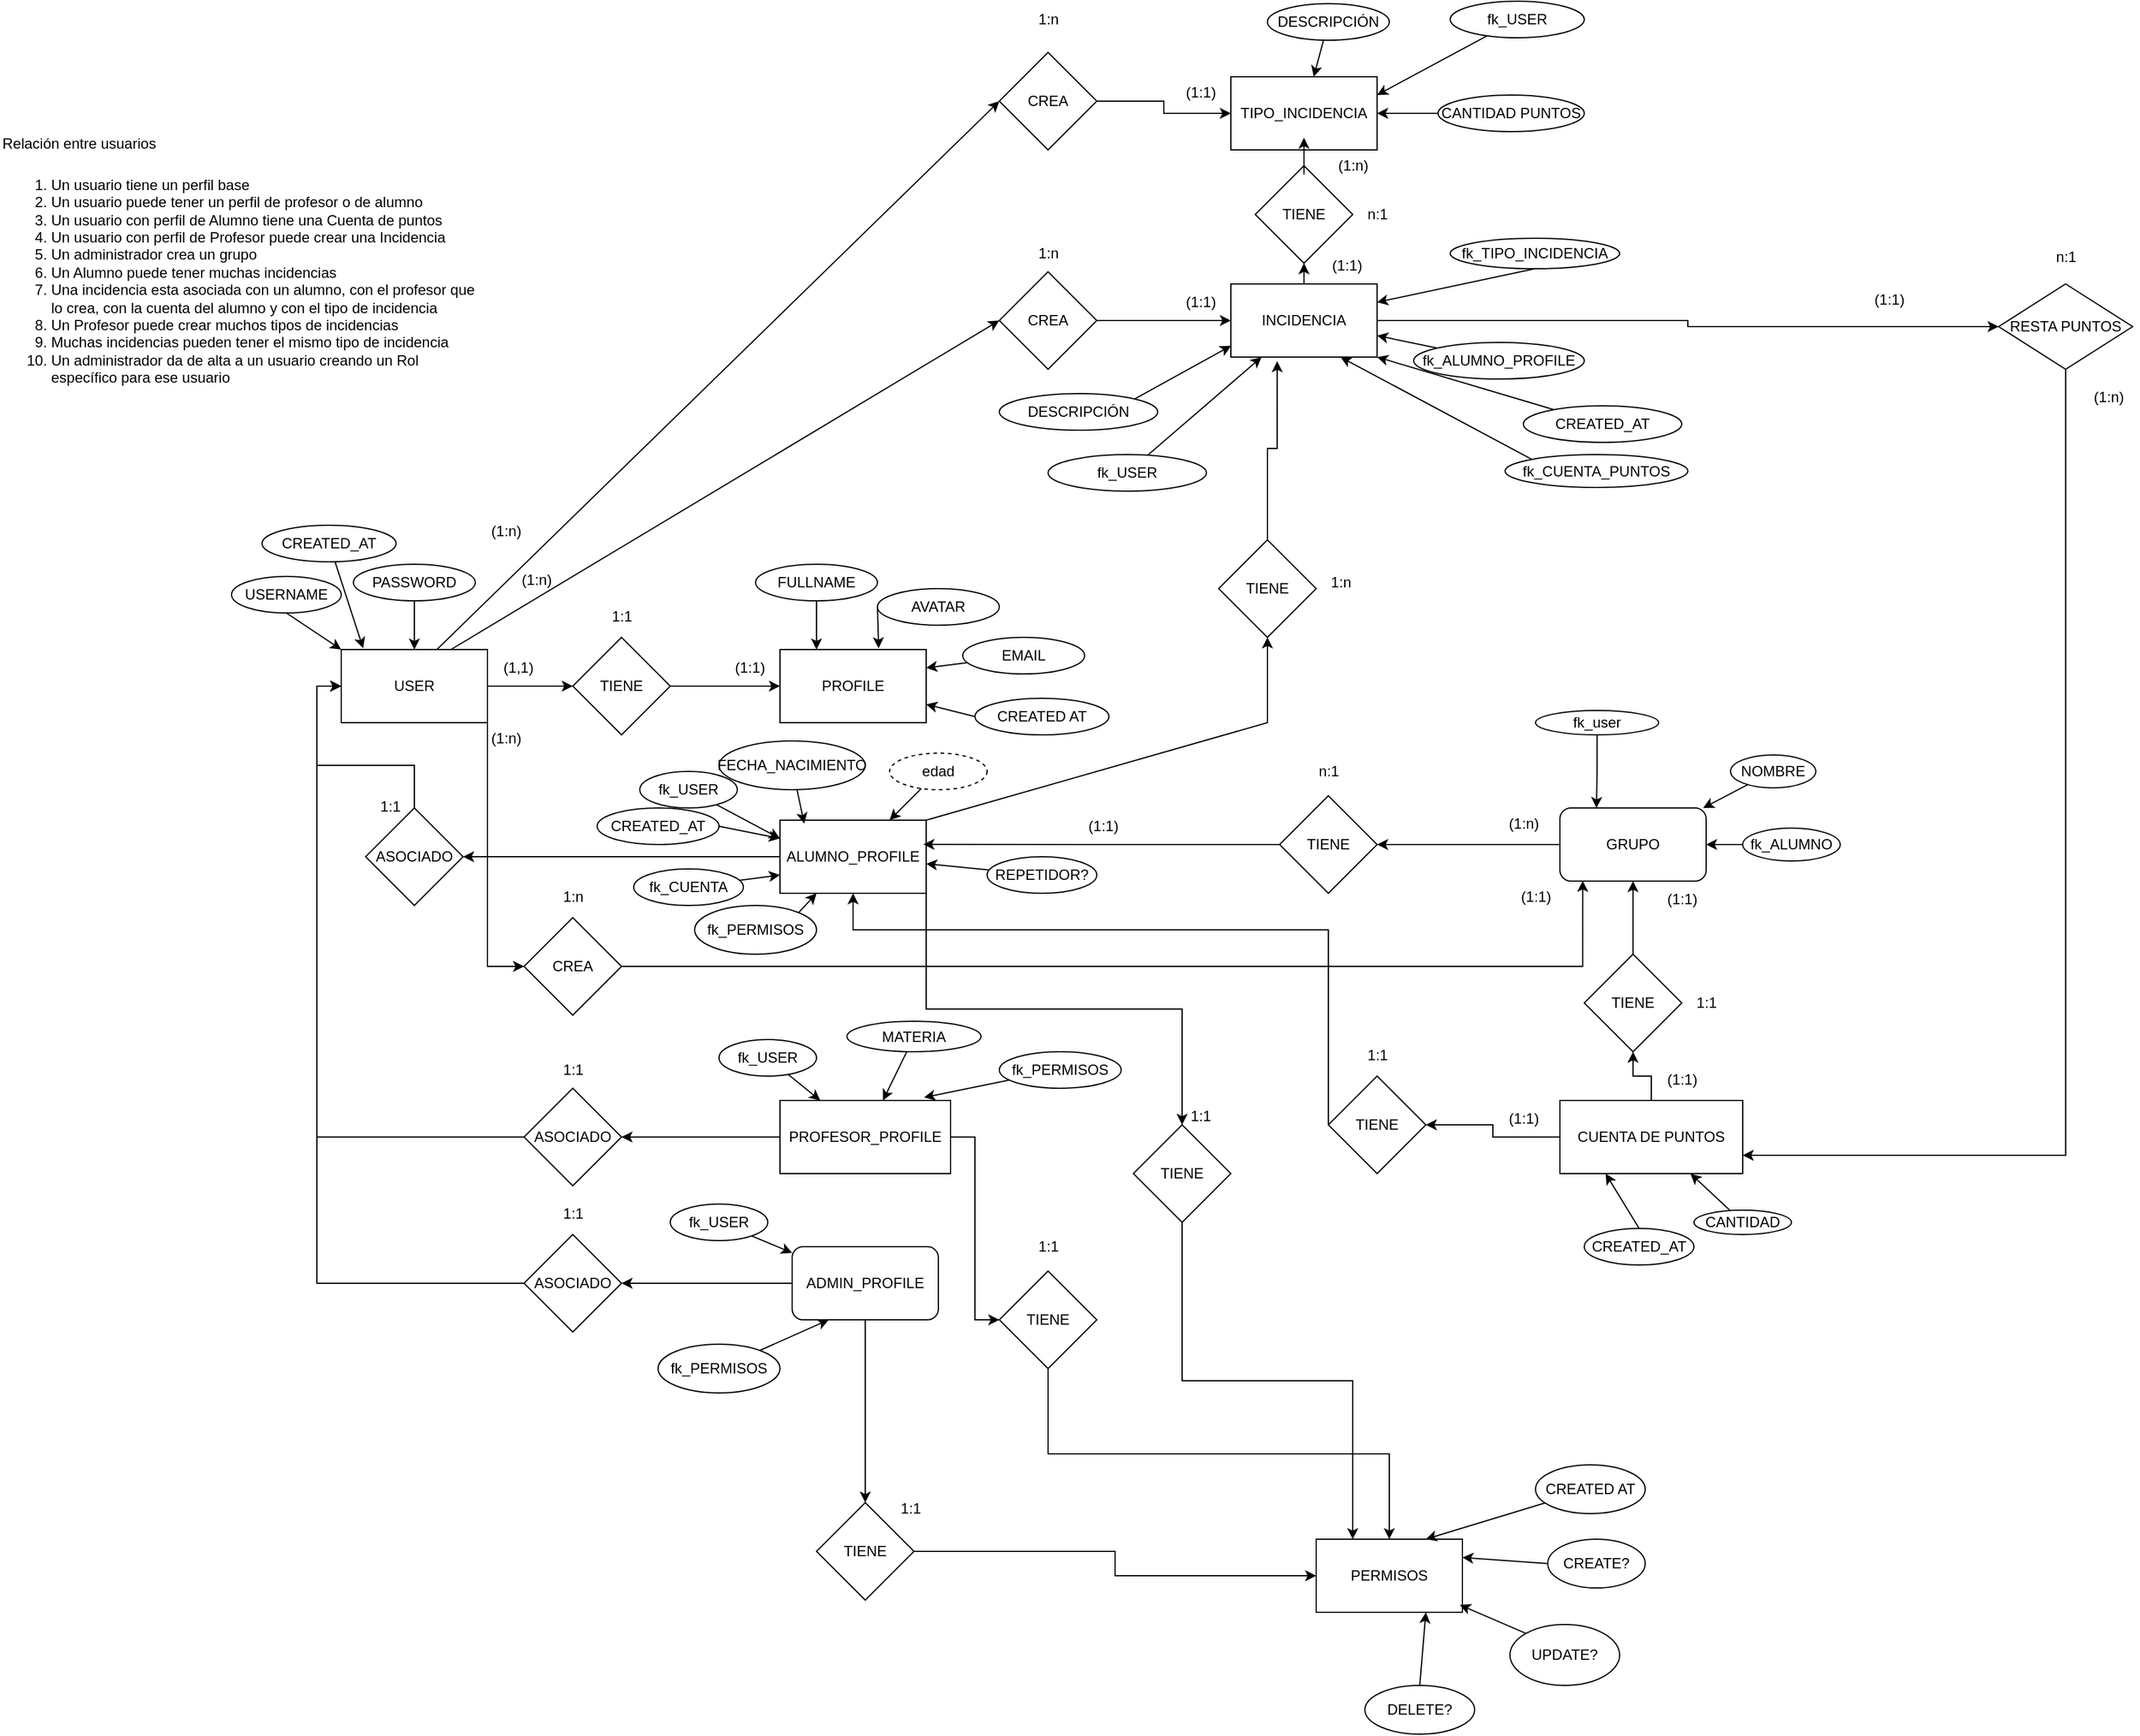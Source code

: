 <mxfile version="24.8.4">
  <diagram name="Página-1" id="fHq5Il7rkgxkkeVJPvbZ">
    <mxGraphModel dx="1594" dy="1951" grid="1" gridSize="10" guides="1" tooltips="1" connect="1" arrows="1" fold="1" page="1" pageScale="1" pageWidth="827" pageHeight="1169" math="0" shadow="0">
      <root>
        <mxCell id="0" />
        <mxCell id="1" parent="0" />
        <mxCell id="5nmSyV8fs2mh4pmYHU-O-1" value="&lt;h1 style=&quot;margin-top: 0px;&quot;&gt;&lt;span style=&quot;font-size: 12px; font-weight: 400;&quot;&gt;Relación entre usuarios&lt;/span&gt;&lt;/h1&gt;&lt;div&gt;&lt;ol&gt;&lt;li&gt;&lt;span style=&quot;font-size: 12px; font-weight: 400;&quot;&gt;Un usuario tiene un perfil base&lt;/span&gt;&lt;/li&gt;&lt;li&gt;Un usuario puede tener un perfil de profesor o de alumno&lt;/li&gt;&lt;li&gt;Un usuario con perfil de Alumno tiene una Cuenta de puntos&lt;/li&gt;&lt;li&gt;Un usuario con perfil de Profesor puede crear una Incidencia&lt;/li&gt;&lt;li&gt;Un administrador crea un grupo&lt;/li&gt;&lt;li&gt;Un Alumno puede tener muchas incidencias&lt;/li&gt;&lt;li&gt;Una incidencia esta asociada con un alumno, con el profesor que lo crea, con la cuenta del alumno y con el tipo de incidencia&lt;/li&gt;&lt;li&gt;Un Profesor puede crear muchos tipos de incidencias&lt;/li&gt;&lt;li&gt;Muchas incidencias pueden tener el mismo tipo de incidencia&lt;/li&gt;&lt;li&gt;Un administrador da de alta a un usuario creando un Rol específico para ese usuario&lt;/li&gt;&lt;/ol&gt;&lt;/div&gt;" style="text;html=1;whiteSpace=wrap;overflow=hidden;rounded=0;" parent="1" vertex="1">
          <mxGeometry x="60" y="60" width="390" height="250" as="geometry" />
        </mxCell>
        <mxCell id="5nmSyV8fs2mh4pmYHU-O-5" style="edgeStyle=orthogonalEdgeStyle;rounded=0;orthogonalLoop=1;jettySize=auto;html=1;exitX=1;exitY=0.5;exitDx=0;exitDy=0;entryX=0;entryY=0.5;entryDx=0;entryDy=0;" parent="1" source="5nmSyV8fs2mh4pmYHU-O-3" target="5nmSyV8fs2mh4pmYHU-O-6" edge="1">
          <mxGeometry relative="1" as="geometry">
            <mxPoint x="520" y="530" as="targetPoint" />
          </mxGeometry>
        </mxCell>
        <mxCell id="5nmSyV8fs2mh4pmYHU-O-261" style="edgeStyle=orthogonalEdgeStyle;rounded=0;orthogonalLoop=1;jettySize=auto;html=1;exitX=0.75;exitY=1;exitDx=0;exitDy=0;entryX=0;entryY=0.5;entryDx=0;entryDy=0;" parent="1" source="5nmSyV8fs2mh4pmYHU-O-3" target="5nmSyV8fs2mh4pmYHU-O-260" edge="1">
          <mxGeometry relative="1" as="geometry">
            <Array as="points">
              <mxPoint x="460" y="560" />
              <mxPoint x="460" y="760" />
            </Array>
          </mxGeometry>
        </mxCell>
        <mxCell id="5nmSyV8fs2mh4pmYHU-O-3" value="USER" style="whiteSpace=wrap;html=1;" parent="1" vertex="1">
          <mxGeometry x="340" y="500" width="120" height="60" as="geometry" />
        </mxCell>
        <mxCell id="5nmSyV8fs2mh4pmYHU-O-8" style="edgeStyle=orthogonalEdgeStyle;rounded=0;orthogonalLoop=1;jettySize=auto;html=1;entryX=0;entryY=0.5;entryDx=0;entryDy=0;" parent="1" source="5nmSyV8fs2mh4pmYHU-O-6" target="5nmSyV8fs2mh4pmYHU-O-7" edge="1">
          <mxGeometry relative="1" as="geometry" />
        </mxCell>
        <mxCell id="5nmSyV8fs2mh4pmYHU-O-6" value="TIENE" style="rhombus;whiteSpace=wrap;html=1;" parent="1" vertex="1">
          <mxGeometry x="530" y="490" width="80" height="80" as="geometry" />
        </mxCell>
        <mxCell id="5nmSyV8fs2mh4pmYHU-O-7" value="PROFILE" style="whiteSpace=wrap;html=1;" parent="1" vertex="1">
          <mxGeometry x="700" y="500" width="120" height="60" as="geometry" />
        </mxCell>
        <mxCell id="5nmSyV8fs2mh4pmYHU-O-9" value="(1,1)" style="text;html=1;align=center;verticalAlign=middle;resizable=0;points=[];autosize=1;strokeColor=none;fillColor=none;" parent="1" vertex="1">
          <mxGeometry x="460" y="500" width="50" height="30" as="geometry" />
        </mxCell>
        <mxCell id="5nmSyV8fs2mh4pmYHU-O-10" value="(1:1)" style="text;html=1;align=center;verticalAlign=middle;resizable=0;points=[];autosize=1;strokeColor=none;fillColor=none;" parent="1" vertex="1">
          <mxGeometry x="650" y="500" width="50" height="30" as="geometry" />
        </mxCell>
        <mxCell id="5nmSyV8fs2mh4pmYHU-O-20" style="rounded=0;orthogonalLoop=1;jettySize=auto;html=1;exitX=0.5;exitY=1;exitDx=0;exitDy=0;entryX=0;entryY=0;entryDx=0;entryDy=0;" parent="1" source="5nmSyV8fs2mh4pmYHU-O-12" target="5nmSyV8fs2mh4pmYHU-O-3" edge="1">
          <mxGeometry relative="1" as="geometry" />
        </mxCell>
        <mxCell id="5nmSyV8fs2mh4pmYHU-O-12" value="USERNAME" style="ellipse;whiteSpace=wrap;html=1;" parent="1" vertex="1">
          <mxGeometry x="250" y="440" width="90" height="30" as="geometry" />
        </mxCell>
        <mxCell id="5nmSyV8fs2mh4pmYHU-O-22" style="edgeStyle=orthogonalEdgeStyle;rounded=0;orthogonalLoop=1;jettySize=auto;html=1;entryX=0.5;entryY=0;entryDx=0;entryDy=0;" parent="1" source="5nmSyV8fs2mh4pmYHU-O-13" target="5nmSyV8fs2mh4pmYHU-O-3" edge="1">
          <mxGeometry relative="1" as="geometry" />
        </mxCell>
        <mxCell id="5nmSyV8fs2mh4pmYHU-O-13" value="PASSWORD" style="ellipse;whiteSpace=wrap;html=1;" parent="1" vertex="1">
          <mxGeometry x="350" y="430" width="100" height="30" as="geometry" />
        </mxCell>
        <mxCell id="5nmSyV8fs2mh4pmYHU-O-32" style="edgeStyle=orthogonalEdgeStyle;rounded=0;orthogonalLoop=1;jettySize=auto;html=1;exitX=0.5;exitY=1;exitDx=0;exitDy=0;entryX=0.25;entryY=0;entryDx=0;entryDy=0;" parent="1" source="5nmSyV8fs2mh4pmYHU-O-23" target="5nmSyV8fs2mh4pmYHU-O-7" edge="1">
          <mxGeometry relative="1" as="geometry" />
        </mxCell>
        <mxCell id="5nmSyV8fs2mh4pmYHU-O-23" value="FULLNAME" style="ellipse;whiteSpace=wrap;html=1;" parent="1" vertex="1">
          <mxGeometry x="680" y="430" width="100" height="30" as="geometry" />
        </mxCell>
        <mxCell id="5nmSyV8fs2mh4pmYHU-O-25" value="AVATAR&lt;span style=&quot;color: rgba(0, 0, 0, 0); font-family: monospace; font-size: 0px; text-align: start; text-wrap-mode: nowrap;&quot;&gt;%3CmxGraphModel%3E%3Croot%3E%3CmxCell%20id%3D%220%22%2F%3E%3CmxCell%20id%3D%221%22%20parent%3D%220%22%2F%3E%3CmxCell%20id%3D%222%22%20value%3D%22FULLNAME%22%20style%3D%22ellipse%3BwhiteSpace%3Dwrap%3Bhtml%3D1%3B%22%20vertex%3D%221%22%20parent%3D%221%22%3E%3CmxGeometry%20x%3D%221320%22%20y%3D%22110%22%20width%3D%22100%22%20height%3D%2230%22%20as%3D%22geometry%22%2F%3E%3C%2FmxCell%3E%3C%2Froot%3E%3C%2FmxGraphModel%3E&lt;/span&gt;" style="ellipse;whiteSpace=wrap;html=1;" parent="1" vertex="1">
          <mxGeometry x="780" y="450" width="100" height="30" as="geometry" />
        </mxCell>
        <mxCell id="5nmSyV8fs2mh4pmYHU-O-33" style="rounded=0;orthogonalLoop=1;jettySize=auto;html=1;entryX=1;entryY=0.25;entryDx=0;entryDy=0;" parent="1" source="5nmSyV8fs2mh4pmYHU-O-30" target="5nmSyV8fs2mh4pmYHU-O-7" edge="1">
          <mxGeometry relative="1" as="geometry">
            <mxPoint x="830" y="520" as="targetPoint" />
          </mxGeometry>
        </mxCell>
        <mxCell id="5nmSyV8fs2mh4pmYHU-O-30" value="EMAIL" style="ellipse;whiteSpace=wrap;html=1;" parent="1" vertex="1">
          <mxGeometry x="850" y="490" width="100" height="30" as="geometry" />
        </mxCell>
        <mxCell id="5nmSyV8fs2mh4pmYHU-O-31" style="rounded=0;orthogonalLoop=1;jettySize=auto;html=1;exitX=0;exitY=0.5;exitDx=0;exitDy=0;entryX=0.675;entryY=-0.017;entryDx=0;entryDy=0;entryPerimeter=0;" parent="1" source="5nmSyV8fs2mh4pmYHU-O-25" target="5nmSyV8fs2mh4pmYHU-O-7" edge="1">
          <mxGeometry relative="1" as="geometry" />
        </mxCell>
        <mxCell id="5nmSyV8fs2mh4pmYHU-O-34" value="1:1" style="text;html=1;align=center;verticalAlign=middle;resizable=0;points=[];autosize=1;strokeColor=none;fillColor=none;" parent="1" vertex="1">
          <mxGeometry x="550" y="458" width="40" height="30" as="geometry" />
        </mxCell>
        <mxCell id="5nmSyV8fs2mh4pmYHU-O-227" style="rounded=0;orthogonalLoop=1;jettySize=auto;html=1;exitX=1;exitY=0;exitDx=0;exitDy=0;" parent="1" source="5nmSyV8fs2mh4pmYHU-O-46" target="5nmSyV8fs2mh4pmYHU-O-225" edge="1">
          <mxGeometry relative="1" as="geometry">
            <Array as="points">
              <mxPoint x="1100" y="560" />
            </Array>
          </mxGeometry>
        </mxCell>
        <mxCell id="h6sf5w2JTI2KtMpbFyoY-28" style="edgeStyle=orthogonalEdgeStyle;rounded=0;orthogonalLoop=1;jettySize=auto;html=1;exitX=1;exitY=1;exitDx=0;exitDy=0;entryX=0.5;entryY=0;entryDx=0;entryDy=0;" edge="1" parent="1" source="5nmSyV8fs2mh4pmYHU-O-46" target="h6sf5w2JTI2KtMpbFyoY-27">
          <mxGeometry relative="1" as="geometry" />
        </mxCell>
        <mxCell id="h6sf5w2JTI2KtMpbFyoY-43" style="edgeStyle=orthogonalEdgeStyle;rounded=0;orthogonalLoop=1;jettySize=auto;html=1;entryX=1;entryY=0.5;entryDx=0;entryDy=0;" edge="1" parent="1" source="5nmSyV8fs2mh4pmYHU-O-46" target="h6sf5w2JTI2KtMpbFyoY-40">
          <mxGeometry relative="1" as="geometry" />
        </mxCell>
        <mxCell id="5nmSyV8fs2mh4pmYHU-O-46" value="ALUMNO_PROFILE" style="whiteSpace=wrap;html=1;" parent="1" vertex="1">
          <mxGeometry x="700" y="640" width="120" height="60" as="geometry" />
        </mxCell>
        <mxCell id="h6sf5w2JTI2KtMpbFyoY-24" style="edgeStyle=orthogonalEdgeStyle;rounded=0;orthogonalLoop=1;jettySize=auto;html=1;exitX=1;exitY=0.5;exitDx=0;exitDy=0;entryX=0;entryY=0.5;entryDx=0;entryDy=0;" edge="1" parent="1" source="5nmSyV8fs2mh4pmYHU-O-47" target="h6sf5w2JTI2KtMpbFyoY-23">
          <mxGeometry relative="1" as="geometry" />
        </mxCell>
        <mxCell id="h6sf5w2JTI2KtMpbFyoY-52" style="edgeStyle=orthogonalEdgeStyle;rounded=0;orthogonalLoop=1;jettySize=auto;html=1;entryX=1;entryY=0.5;entryDx=0;entryDy=0;" edge="1" parent="1" source="5nmSyV8fs2mh4pmYHU-O-47" target="h6sf5w2JTI2KtMpbFyoY-47">
          <mxGeometry relative="1" as="geometry" />
        </mxCell>
        <mxCell id="5nmSyV8fs2mh4pmYHU-O-47" value="PROFESOR_PROFILE" style="whiteSpace=wrap;html=1;" parent="1" vertex="1">
          <mxGeometry x="700" y="870" width="140" height="60" as="geometry" />
        </mxCell>
        <mxCell id="5nmSyV8fs2mh4pmYHU-O-224" style="rounded=0;orthogonalLoop=1;jettySize=auto;html=1;entryX=0;entryY=0.25;entryDx=0;entryDy=0;" parent="1" source="5nmSyV8fs2mh4pmYHU-O-60" target="5nmSyV8fs2mh4pmYHU-O-46" edge="1">
          <mxGeometry relative="1" as="geometry" />
        </mxCell>
        <mxCell id="5nmSyV8fs2mh4pmYHU-O-60" value="fk_USER&lt;span style=&quot;color: rgba(0, 0, 0, 0); font-family: monospace; font-size: 0px; text-align: start; text-wrap-mode: nowrap;&quot;&gt;%3CmxGraphModel%3E%3Croot%3E%3CmxCell%20id%3D%220%22%2F%3E%3CmxCell%20id%3D%221%22%20parent%3D%220%22%2F%3E%3CmxCell%20id%3D%222%22%20value%3D%22CREATED%20AT%22%20style%3D%22ellipse%3BwhiteSpace%3Dwrap%3Bhtml%3D1%3B%22%20vertex%3D%221%22%20parent%3D%221%22%3E%3CmxGeometry%20x%3D%22-220%22%20y%3D%22440%22%20width%3D%22100%22%20height%3D%2230%22%20as%3D%22geometry%22%2F%3E%3C%2FmxCell%3E%3C%2Froot%3E%3C%2FmxGraphModel%3E&lt;/span&gt;" style="ellipse;whiteSpace=wrap;html=1;" parent="1" vertex="1">
          <mxGeometry x="585" y="600" width="80" height="30" as="geometry" />
        </mxCell>
        <mxCell id="5nmSyV8fs2mh4pmYHU-O-63" style="rounded=0;orthogonalLoop=1;jettySize=auto;html=1;" parent="1" source="5nmSyV8fs2mh4pmYHU-O-61" target="5nmSyV8fs2mh4pmYHU-O-47" edge="1">
          <mxGeometry relative="1" as="geometry" />
        </mxCell>
        <mxCell id="5nmSyV8fs2mh4pmYHU-O-61" value="fk_USER&lt;span style=&quot;color: rgba(0, 0, 0, 0); font-family: monospace; font-size: 0px; text-align: start; text-wrap-mode: nowrap;&quot;&gt;%3CmxGraphModel%3E%3Croot%3E%3CmxCell%20id%3D%220%22%2F%3E%3CmxCell%20id%3D%221%22%20parent%3D%220%22%2F%3E%3CmxCell%20id%3D%222%22%20value%3D%22CREATED%20AT%22%20style%3D%22ellipse%3BwhiteSpace%3Dwrap%3Bhtml%3D1%3B%22%20vertex%3D%221%22%20parent%3D%221%22%3E%3CmxGeometry%20x%3D%22-220%22%20y%3D%22440%22%20width%3D%22100%22%20height%3D%2230%22%20as%3D%22geometry%22%2F%3E%3C%2FmxCell%3E%3C%2Froot%3E%3C%2FmxGraphModel%3E&lt;/span&gt;" style="ellipse;whiteSpace=wrap;html=1;" parent="1" vertex="1">
          <mxGeometry x="650" y="820" width="80" height="30" as="geometry" />
        </mxCell>
        <mxCell id="5nmSyV8fs2mh4pmYHU-O-66" value="" style="rounded=0;orthogonalLoop=1;jettySize=auto;html=1;" parent="1" source="5nmSyV8fs2mh4pmYHU-O-64" target="5nmSyV8fs2mh4pmYHU-O-46" edge="1">
          <mxGeometry relative="1" as="geometry" />
        </mxCell>
        <mxCell id="5nmSyV8fs2mh4pmYHU-O-64" value="REPETIDOR?" style="ellipse;whiteSpace=wrap;html=1;" parent="1" vertex="1">
          <mxGeometry x="870" y="670" width="90" height="30" as="geometry" />
        </mxCell>
        <mxCell id="5nmSyV8fs2mh4pmYHU-O-68" value="" style="rounded=0;orthogonalLoop=1;jettySize=auto;html=1;" parent="1" source="5nmSyV8fs2mh4pmYHU-O-67" target="5nmSyV8fs2mh4pmYHU-O-46" edge="1">
          <mxGeometry relative="1" as="geometry" />
        </mxCell>
        <mxCell id="5nmSyV8fs2mh4pmYHU-O-67" value="edad" style="ellipse;whiteSpace=wrap;html=1;dashed=1;" parent="1" vertex="1">
          <mxGeometry x="790" y="585" width="80" height="30" as="geometry" />
        </mxCell>
        <mxCell id="5nmSyV8fs2mh4pmYHU-O-69" value="FECHA_NACIMIENTO" style="ellipse;whiteSpace=wrap;html=1;" parent="1" vertex="1">
          <mxGeometry x="650" y="575" width="120" height="40" as="geometry" />
        </mxCell>
        <mxCell id="5nmSyV8fs2mh4pmYHU-O-72" style="rounded=0;orthogonalLoop=1;jettySize=auto;html=1;entryX=0.166;entryY=0.047;entryDx=0;entryDy=0;entryPerimeter=0;" parent="1" source="5nmSyV8fs2mh4pmYHU-O-69" target="5nmSyV8fs2mh4pmYHU-O-46" edge="1">
          <mxGeometry relative="1" as="geometry" />
        </mxCell>
        <mxCell id="h6sf5w2JTI2KtMpbFyoY-20" style="edgeStyle=orthogonalEdgeStyle;rounded=0;orthogonalLoop=1;jettySize=auto;html=1;exitX=0.5;exitY=1;exitDx=0;exitDy=0;entryX=0.5;entryY=0;entryDx=0;entryDy=0;" edge="1" parent="1" source="5nmSyV8fs2mh4pmYHU-O-74" target="h6sf5w2JTI2KtMpbFyoY-19">
          <mxGeometry relative="1" as="geometry" />
        </mxCell>
        <mxCell id="h6sf5w2JTI2KtMpbFyoY-50" style="edgeStyle=orthogonalEdgeStyle;rounded=0;orthogonalLoop=1;jettySize=auto;html=1;entryX=1;entryY=0.5;entryDx=0;entryDy=0;" edge="1" parent="1" source="5nmSyV8fs2mh4pmYHU-O-74" target="h6sf5w2JTI2KtMpbFyoY-49">
          <mxGeometry relative="1" as="geometry" />
        </mxCell>
        <mxCell id="5nmSyV8fs2mh4pmYHU-O-74" value="ADMIN_PROFILE" style="rounded=1;whiteSpace=wrap;html=1;" parent="1" vertex="1">
          <mxGeometry x="710" y="990" width="120" height="60" as="geometry" />
        </mxCell>
        <mxCell id="5nmSyV8fs2mh4pmYHU-O-76" value="" style="rounded=0;orthogonalLoop=1;jettySize=auto;html=1;" parent="1" source="5nmSyV8fs2mh4pmYHU-O-75" target="5nmSyV8fs2mh4pmYHU-O-74" edge="1">
          <mxGeometry relative="1" as="geometry" />
        </mxCell>
        <mxCell id="5nmSyV8fs2mh4pmYHU-O-75" value="fk_USER" style="ellipse;whiteSpace=wrap;html=1;" parent="1" vertex="1">
          <mxGeometry x="610" y="955" width="80" height="30" as="geometry" />
        </mxCell>
        <mxCell id="5nmSyV8fs2mh4pmYHU-O-87" style="edgeStyle=orthogonalEdgeStyle;rounded=0;orthogonalLoop=1;jettySize=auto;html=1;" parent="1" source="5nmSyV8fs2mh4pmYHU-O-81" edge="1">
          <mxGeometry relative="1" as="geometry">
            <mxPoint x="1190" y="660" as="targetPoint" />
          </mxGeometry>
        </mxCell>
        <mxCell id="5nmSyV8fs2mh4pmYHU-O-81" value="GRUPO" style="rounded=1;whiteSpace=wrap;html=1;" parent="1" vertex="1">
          <mxGeometry x="1340" y="630" width="120" height="60" as="geometry" />
        </mxCell>
        <mxCell id="5nmSyV8fs2mh4pmYHU-O-83" value="" style="rounded=0;orthogonalLoop=1;jettySize=auto;html=1;" parent="1" source="5nmSyV8fs2mh4pmYHU-O-82" target="5nmSyV8fs2mh4pmYHU-O-81" edge="1">
          <mxGeometry relative="1" as="geometry" />
        </mxCell>
        <mxCell id="5nmSyV8fs2mh4pmYHU-O-82" value="NOMBRE" style="ellipse;whiteSpace=wrap;html=1;" parent="1" vertex="1">
          <mxGeometry x="1480" y="586.5" width="70" height="27" as="geometry" />
        </mxCell>
        <mxCell id="5nmSyV8fs2mh4pmYHU-O-84" value="TIENE" style="rhombus;whiteSpace=wrap;html=1;" parent="1" vertex="1">
          <mxGeometry x="1110" y="620" width="80" height="80" as="geometry" />
        </mxCell>
        <mxCell id="5nmSyV8fs2mh4pmYHU-O-89" style="edgeStyle=orthogonalEdgeStyle;rounded=0;orthogonalLoop=1;jettySize=auto;html=1;entryX=0.981;entryY=0.331;entryDx=0;entryDy=0;entryPerimeter=0;" parent="1" source="5nmSyV8fs2mh4pmYHU-O-84" target="5nmSyV8fs2mh4pmYHU-O-46" edge="1">
          <mxGeometry relative="1" as="geometry" />
        </mxCell>
        <mxCell id="5nmSyV8fs2mh4pmYHU-O-90" value="(1:1)" style="text;html=1;align=center;verticalAlign=middle;resizable=0;points=[];autosize=1;strokeColor=none;fillColor=none;" parent="1" vertex="1">
          <mxGeometry x="940" y="630" width="50" height="30" as="geometry" />
        </mxCell>
        <mxCell id="5nmSyV8fs2mh4pmYHU-O-91" value="(1:n)" style="text;html=1;align=center;verticalAlign=middle;resizable=0;points=[];autosize=1;strokeColor=none;fillColor=none;" parent="1" vertex="1">
          <mxGeometry x="1285" y="628" width="50" height="30" as="geometry" />
        </mxCell>
        <mxCell id="5nmSyV8fs2mh4pmYHU-O-92" value="n:1" style="text;html=1;align=center;verticalAlign=middle;resizable=0;points=[];autosize=1;strokeColor=none;fillColor=none;" parent="1" vertex="1">
          <mxGeometry x="1130" y="585" width="40" height="30" as="geometry" />
        </mxCell>
        <mxCell id="5nmSyV8fs2mh4pmYHU-O-94" value="" style="edgeStyle=orthogonalEdgeStyle;rounded=0;orthogonalLoop=1;jettySize=auto;html=1;" parent="1" source="5nmSyV8fs2mh4pmYHU-O-93" target="5nmSyV8fs2mh4pmYHU-O-81" edge="1">
          <mxGeometry relative="1" as="geometry" />
        </mxCell>
        <mxCell id="5nmSyV8fs2mh4pmYHU-O-93" value="fk_ALUMNO" style="ellipse;whiteSpace=wrap;html=1;" parent="1" vertex="1">
          <mxGeometry x="1490" y="646.5" width="80" height="27" as="geometry" />
        </mxCell>
        <mxCell id="5nmSyV8fs2mh4pmYHU-O-100" value="" style="edgeStyle=orthogonalEdgeStyle;rounded=0;orthogonalLoop=1;jettySize=auto;html=1;" parent="1" source="5nmSyV8fs2mh4pmYHU-O-95" target="5nmSyV8fs2mh4pmYHU-O-99" edge="1">
          <mxGeometry relative="1" as="geometry" />
        </mxCell>
        <mxCell id="5nmSyV8fs2mh4pmYHU-O-111" value="" style="edgeStyle=orthogonalEdgeStyle;rounded=0;orthogonalLoop=1;jettySize=auto;html=1;" parent="1" source="5nmSyV8fs2mh4pmYHU-O-95" target="5nmSyV8fs2mh4pmYHU-O-110" edge="1">
          <mxGeometry relative="1" as="geometry" />
        </mxCell>
        <mxCell id="5nmSyV8fs2mh4pmYHU-O-95" value="CUENTA DE PUNTOS" style="rounded=0;whiteSpace=wrap;html=1;" parent="1" vertex="1">
          <mxGeometry x="1340" y="870" width="150" height="60" as="geometry" />
        </mxCell>
        <mxCell id="5nmSyV8fs2mh4pmYHU-O-98" value="" style="rounded=0;orthogonalLoop=1;jettySize=auto;html=1;" parent="1" source="5nmSyV8fs2mh4pmYHU-O-97" target="5nmSyV8fs2mh4pmYHU-O-95" edge="1">
          <mxGeometry relative="1" as="geometry" />
        </mxCell>
        <mxCell id="5nmSyV8fs2mh4pmYHU-O-97" value="CANTIDAD" style="ellipse;whiteSpace=wrap;html=1;" parent="1" vertex="1">
          <mxGeometry x="1450" y="960" width="80" height="20" as="geometry" />
        </mxCell>
        <mxCell id="5nmSyV8fs2mh4pmYHU-O-102" style="edgeStyle=orthogonalEdgeStyle;rounded=0;orthogonalLoop=1;jettySize=auto;html=1;entryX=0.5;entryY=1;entryDx=0;entryDy=0;" parent="1" source="5nmSyV8fs2mh4pmYHU-O-99" target="5nmSyV8fs2mh4pmYHU-O-46" edge="1">
          <mxGeometry relative="1" as="geometry">
            <mxPoint x="760" y="730" as="targetPoint" />
            <Array as="points">
              <mxPoint x="1150" y="730" />
              <mxPoint x="760" y="730" />
            </Array>
          </mxGeometry>
        </mxCell>
        <mxCell id="5nmSyV8fs2mh4pmYHU-O-99" value="TIENE" style="rhombus;whiteSpace=wrap;html=1;" parent="1" vertex="1">
          <mxGeometry x="1150" y="850" width="80" height="80" as="geometry" />
        </mxCell>
        <mxCell id="5nmSyV8fs2mh4pmYHU-O-104" value="(1:1)" style="text;html=1;align=center;verticalAlign=middle;resizable=0;points=[];autosize=1;strokeColor=none;fillColor=none;" parent="1" vertex="1">
          <mxGeometry x="1285" y="870" width="50" height="30" as="geometry" />
        </mxCell>
        <mxCell id="5nmSyV8fs2mh4pmYHU-O-105" value="1:1" style="text;html=1;align=center;verticalAlign=middle;resizable=0;points=[];autosize=1;strokeColor=none;fillColor=none;" parent="1" vertex="1">
          <mxGeometry x="1170" y="818" width="40" height="30" as="geometry" />
        </mxCell>
        <mxCell id="5nmSyV8fs2mh4pmYHU-O-106" style="edgeStyle=orthogonalEdgeStyle;rounded=0;orthogonalLoop=1;jettySize=auto;html=1;exitX=0.5;exitY=1;exitDx=0;exitDy=0;" parent="1" source="5nmSyV8fs2mh4pmYHU-O-64" target="5nmSyV8fs2mh4pmYHU-O-64" edge="1">
          <mxGeometry relative="1" as="geometry" />
        </mxCell>
        <mxCell id="5nmSyV8fs2mh4pmYHU-O-108" value="" style="rounded=0;orthogonalLoop=1;jettySize=auto;html=1;entryX=0;entryY=0.75;entryDx=0;entryDy=0;" parent="1" source="5nmSyV8fs2mh4pmYHU-O-107" target="5nmSyV8fs2mh4pmYHU-O-46" edge="1">
          <mxGeometry relative="1" as="geometry" />
        </mxCell>
        <mxCell id="5nmSyV8fs2mh4pmYHU-O-107" value="fk_CUENTA" style="ellipse;whiteSpace=wrap;html=1;" parent="1" vertex="1">
          <mxGeometry x="580" y="680" width="90" height="30" as="geometry" />
        </mxCell>
        <mxCell id="5nmSyV8fs2mh4pmYHU-O-112" value="" style="edgeStyle=orthogonalEdgeStyle;rounded=0;orthogonalLoop=1;jettySize=auto;html=1;" parent="1" source="5nmSyV8fs2mh4pmYHU-O-110" target="5nmSyV8fs2mh4pmYHU-O-81" edge="1">
          <mxGeometry relative="1" as="geometry" />
        </mxCell>
        <mxCell id="5nmSyV8fs2mh4pmYHU-O-110" value="TIENE" style="rhombus;whiteSpace=wrap;html=1;" parent="1" vertex="1">
          <mxGeometry x="1360" y="750" width="80" height="80" as="geometry" />
        </mxCell>
        <mxCell id="5nmSyV8fs2mh4pmYHU-O-114" value="(1:1)" style="text;html=1;align=center;verticalAlign=middle;resizable=0;points=[];autosize=1;strokeColor=none;fillColor=none;" parent="1" vertex="1">
          <mxGeometry x="1415" y="838" width="50" height="30" as="geometry" />
        </mxCell>
        <mxCell id="5nmSyV8fs2mh4pmYHU-O-115" value="(1:1)" style="text;html=1;align=center;verticalAlign=middle;resizable=0;points=[];autosize=1;strokeColor=none;fillColor=none;" parent="1" vertex="1">
          <mxGeometry x="1415" y="690" width="50" height="30" as="geometry" />
        </mxCell>
        <mxCell id="5nmSyV8fs2mh4pmYHU-O-116" value="1:1" style="text;html=1;align=center;verticalAlign=middle;resizable=0;points=[];autosize=1;strokeColor=none;fillColor=none;" parent="1" vertex="1">
          <mxGeometry x="1440" y="775" width="40" height="30" as="geometry" />
        </mxCell>
        <mxCell id="5nmSyV8fs2mh4pmYHU-O-241" style="edgeStyle=orthogonalEdgeStyle;rounded=0;orthogonalLoop=1;jettySize=auto;html=1;" parent="1" source="5nmSyV8fs2mh4pmYHU-O-128" target="5nmSyV8fs2mh4pmYHU-O-232" edge="1">
          <mxGeometry relative="1" as="geometry" />
        </mxCell>
        <mxCell id="5nmSyV8fs2mh4pmYHU-O-248" style="edgeStyle=orthogonalEdgeStyle;rounded=0;orthogonalLoop=1;jettySize=auto;html=1;exitX=1;exitY=0.5;exitDx=0;exitDy=0;entryX=0;entryY=0.5;entryDx=0;entryDy=0;" parent="1" source="5nmSyV8fs2mh4pmYHU-O-128" target="5nmSyV8fs2mh4pmYHU-O-247" edge="1">
          <mxGeometry relative="1" as="geometry" />
        </mxCell>
        <mxCell id="5nmSyV8fs2mh4pmYHU-O-128" value="INCIDENCIA" style="whiteSpace=wrap;html=1;" parent="1" vertex="1">
          <mxGeometry x="1070" y="200" width="120" height="60" as="geometry" />
        </mxCell>
        <mxCell id="5nmSyV8fs2mh4pmYHU-O-129" value="TIPO_INCIDENCIA" style="whiteSpace=wrap;html=1;" parent="1" vertex="1">
          <mxGeometry x="1070" y="30" width="120" height="60" as="geometry" />
        </mxCell>
        <mxCell id="5nmSyV8fs2mh4pmYHU-O-130" value="" style="rounded=0;orthogonalLoop=1;jettySize=auto;html=1;" parent="1" source="5nmSyV8fs2mh4pmYHU-O-131" target="5nmSyV8fs2mh4pmYHU-O-129" edge="1">
          <mxGeometry relative="1" as="geometry" />
        </mxCell>
        <mxCell id="5nmSyV8fs2mh4pmYHU-O-131" value="DESCRIPCIÓN" style="ellipse;whiteSpace=wrap;html=1;" parent="1" vertex="1">
          <mxGeometry x="1100" y="-30" width="100" height="30" as="geometry" />
        </mxCell>
        <mxCell id="5nmSyV8fs2mh4pmYHU-O-132" value="" style="edgeStyle=orthogonalEdgeStyle;rounded=0;orthogonalLoop=1;jettySize=auto;html=1;" parent="1" source="5nmSyV8fs2mh4pmYHU-O-133" target="5nmSyV8fs2mh4pmYHU-O-129" edge="1">
          <mxGeometry relative="1" as="geometry" />
        </mxCell>
        <mxCell id="5nmSyV8fs2mh4pmYHU-O-133" value="CANTIDAD PUNTOS" style="ellipse;whiteSpace=wrap;html=1;" parent="1" vertex="1">
          <mxGeometry x="1240" y="45" width="120" height="30" as="geometry" />
        </mxCell>
        <mxCell id="5nmSyV8fs2mh4pmYHU-O-208" value="" style="edgeStyle=orthogonalEdgeStyle;rounded=0;orthogonalLoop=1;jettySize=auto;html=1;" parent="1" source="5nmSyV8fs2mh4pmYHU-O-200" target="5nmSyV8fs2mh4pmYHU-O-129" edge="1">
          <mxGeometry relative="1" as="geometry" />
        </mxCell>
        <mxCell id="5nmSyV8fs2mh4pmYHU-O-200" value="CREA" style="rhombus;whiteSpace=wrap;html=1;" parent="1" vertex="1">
          <mxGeometry x="880" y="10" width="80" height="80" as="geometry" />
        </mxCell>
        <mxCell id="5nmSyV8fs2mh4pmYHU-O-209" value="" style="edgeStyle=orthogonalEdgeStyle;rounded=0;orthogonalLoop=1;jettySize=auto;html=1;" parent="1" source="5nmSyV8fs2mh4pmYHU-O-201" target="5nmSyV8fs2mh4pmYHU-O-128" edge="1">
          <mxGeometry relative="1" as="geometry" />
        </mxCell>
        <mxCell id="5nmSyV8fs2mh4pmYHU-O-201" value="CREA" style="rhombus;whiteSpace=wrap;html=1;" parent="1" vertex="1">
          <mxGeometry x="880" y="190" width="80" height="80" as="geometry" />
        </mxCell>
        <mxCell id="5nmSyV8fs2mh4pmYHU-O-204" style="rounded=0;orthogonalLoop=1;jettySize=auto;html=1;entryX=0;entryY=0.5;entryDx=0;entryDy=0;exitX=0.656;exitY=-0.004;exitDx=0;exitDy=0;exitPerimeter=0;" parent="1" source="5nmSyV8fs2mh4pmYHU-O-3" target="5nmSyV8fs2mh4pmYHU-O-200" edge="1">
          <mxGeometry relative="1" as="geometry" />
        </mxCell>
        <mxCell id="5nmSyV8fs2mh4pmYHU-O-205" style="rounded=0;orthogonalLoop=1;jettySize=auto;html=1;entryX=0;entryY=0.5;entryDx=0;entryDy=0;exitX=0.75;exitY=0;exitDx=0;exitDy=0;" parent="1" source="5nmSyV8fs2mh4pmYHU-O-3" target="5nmSyV8fs2mh4pmYHU-O-201" edge="1">
          <mxGeometry relative="1" as="geometry" />
        </mxCell>
        <mxCell id="5nmSyV8fs2mh4pmYHU-O-206" value="(1:n)" style="text;html=1;align=center;verticalAlign=middle;resizable=0;points=[];autosize=1;strokeColor=none;fillColor=none;" parent="1" vertex="1">
          <mxGeometry x="450" y="388" width="50" height="30" as="geometry" />
        </mxCell>
        <mxCell id="5nmSyV8fs2mh4pmYHU-O-207" value="(1:n)" style="text;html=1;align=center;verticalAlign=middle;resizable=0;points=[];autosize=1;strokeColor=none;fillColor=none;" parent="1" vertex="1">
          <mxGeometry x="475" y="428" width="50" height="30" as="geometry" />
        </mxCell>
        <mxCell id="5nmSyV8fs2mh4pmYHU-O-210" value="1:n" style="text;html=1;align=center;verticalAlign=middle;resizable=0;points=[];autosize=1;strokeColor=none;fillColor=none;" parent="1" vertex="1">
          <mxGeometry x="900" y="-32" width="40" height="30" as="geometry" />
        </mxCell>
        <mxCell id="5nmSyV8fs2mh4pmYHU-O-211" value="(1:1)" style="text;html=1;align=center;verticalAlign=middle;resizable=0;points=[];autosize=1;strokeColor=none;fillColor=none;" parent="1" vertex="1">
          <mxGeometry x="1020" y="28" width="50" height="30" as="geometry" />
        </mxCell>
        <mxCell id="5nmSyV8fs2mh4pmYHU-O-212" value="(1:1)" style="text;html=1;align=center;verticalAlign=middle;resizable=0;points=[];autosize=1;strokeColor=none;fillColor=none;" parent="1" vertex="1">
          <mxGeometry x="1020" y="200" width="50" height="30" as="geometry" />
        </mxCell>
        <mxCell id="5nmSyV8fs2mh4pmYHU-O-213" value="1:n" style="text;html=1;align=center;verticalAlign=middle;resizable=0;points=[];autosize=1;strokeColor=none;fillColor=none;" parent="1" vertex="1">
          <mxGeometry x="900" y="160" width="40" height="30" as="geometry" />
        </mxCell>
        <mxCell id="5nmSyV8fs2mh4pmYHU-O-216" value="" style="rounded=0;orthogonalLoop=1;jettySize=auto;html=1;" parent="1" source="5nmSyV8fs2mh4pmYHU-O-214" target="5nmSyV8fs2mh4pmYHU-O-128" edge="1">
          <mxGeometry relative="1" as="geometry" />
        </mxCell>
        <mxCell id="5nmSyV8fs2mh4pmYHU-O-214" value="fk_USER" style="ellipse;whiteSpace=wrap;html=1;" parent="1" vertex="1">
          <mxGeometry x="920" y="340" width="130" height="30" as="geometry" />
        </mxCell>
        <mxCell id="5nmSyV8fs2mh4pmYHU-O-219" style="rounded=0;orthogonalLoop=1;jettySize=auto;html=1;entryX=1;entryY=0.25;entryDx=0;entryDy=0;" parent="1" source="5nmSyV8fs2mh4pmYHU-O-215" target="5nmSyV8fs2mh4pmYHU-O-129" edge="1">
          <mxGeometry relative="1" as="geometry" />
        </mxCell>
        <mxCell id="5nmSyV8fs2mh4pmYHU-O-215" value="fk_USER" style="ellipse;whiteSpace=wrap;html=1;" parent="1" vertex="1">
          <mxGeometry x="1250" y="-32" width="110" height="30" as="geometry" />
        </mxCell>
        <mxCell id="5nmSyV8fs2mh4pmYHU-O-221" value="" style="rounded=0;orthogonalLoop=1;jettySize=auto;html=1;entryX=1;entryY=1;entryDx=0;entryDy=0;" parent="1" source="5nmSyV8fs2mh4pmYHU-O-220" target="5nmSyV8fs2mh4pmYHU-O-128" edge="1">
          <mxGeometry relative="1" as="geometry" />
        </mxCell>
        <mxCell id="5nmSyV8fs2mh4pmYHU-O-220" value="CREATED_AT" style="ellipse;whiteSpace=wrap;html=1;" parent="1" vertex="1">
          <mxGeometry x="1310" y="300" width="130" height="30" as="geometry" />
        </mxCell>
        <mxCell id="5nmSyV8fs2mh4pmYHU-O-222" value="DESCRIPCIÓN" style="ellipse;whiteSpace=wrap;html=1;" parent="1" vertex="1">
          <mxGeometry x="880" y="290" width="130" height="30" as="geometry" />
        </mxCell>
        <mxCell id="5nmSyV8fs2mh4pmYHU-O-225" value="TIENE" style="rhombus;whiteSpace=wrap;html=1;" parent="1" vertex="1">
          <mxGeometry x="1060" y="410" width="80" height="80" as="geometry" />
        </mxCell>
        <mxCell id="5nmSyV8fs2mh4pmYHU-O-228" style="edgeStyle=orthogonalEdgeStyle;rounded=0;orthogonalLoop=1;jettySize=auto;html=1;entryX=0.317;entryY=1.057;entryDx=0;entryDy=0;entryPerimeter=0;" parent="1" source="5nmSyV8fs2mh4pmYHU-O-225" target="5nmSyV8fs2mh4pmYHU-O-128" edge="1">
          <mxGeometry relative="1" as="geometry" />
        </mxCell>
        <mxCell id="5nmSyV8fs2mh4pmYHU-O-229" value="1:n" style="text;html=1;align=center;verticalAlign=middle;resizable=0;points=[];autosize=1;strokeColor=none;fillColor=none;" parent="1" vertex="1">
          <mxGeometry x="1140" y="430" width="40" height="30" as="geometry" />
        </mxCell>
        <mxCell id="5nmSyV8fs2mh4pmYHU-O-231" value="" style="rounded=0;orthogonalLoop=1;jettySize=auto;html=1;" parent="1" source="5nmSyV8fs2mh4pmYHU-O-230" target="5nmSyV8fs2mh4pmYHU-O-128" edge="1">
          <mxGeometry relative="1" as="geometry" />
        </mxCell>
        <mxCell id="5nmSyV8fs2mh4pmYHU-O-230" value="fk_ALUMNO_PROFILE" style="ellipse;whiteSpace=wrap;html=1;" parent="1" vertex="1">
          <mxGeometry x="1220" y="248" width="140" height="30" as="geometry" />
        </mxCell>
        <mxCell id="5nmSyV8fs2mh4pmYHU-O-232" value="TIENE" style="rhombus;whiteSpace=wrap;html=1;" parent="1" vertex="1">
          <mxGeometry x="1090" y="103" width="80" height="80" as="geometry" />
        </mxCell>
        <mxCell id="5nmSyV8fs2mh4pmYHU-O-236" value="(1:1)" style="text;html=1;align=center;verticalAlign=middle;resizable=0;points=[];autosize=1;strokeColor=none;fillColor=none;" parent="1" vertex="1">
          <mxGeometry x="1140" y="170" width="50" height="30" as="geometry" />
        </mxCell>
        <mxCell id="5nmSyV8fs2mh4pmYHU-O-237" value="(1:n)" style="text;html=1;align=center;verticalAlign=middle;resizable=0;points=[];autosize=1;strokeColor=none;fillColor=none;" parent="1" vertex="1">
          <mxGeometry x="1145" y="88" width="50" height="30" as="geometry" />
        </mxCell>
        <mxCell id="5nmSyV8fs2mh4pmYHU-O-238" value="n:1" style="text;html=1;align=center;verticalAlign=middle;resizable=0;points=[];autosize=1;strokeColor=none;fillColor=none;" parent="1" vertex="1">
          <mxGeometry x="1170" y="128" width="40" height="30" as="geometry" />
        </mxCell>
        <mxCell id="5nmSyV8fs2mh4pmYHU-O-243" style="edgeStyle=orthogonalEdgeStyle;rounded=0;orthogonalLoop=1;jettySize=auto;html=1;entryX=0.5;entryY=0.833;entryDx=0;entryDy=0;entryPerimeter=0;" parent="1" source="5nmSyV8fs2mh4pmYHU-O-232" target="5nmSyV8fs2mh4pmYHU-O-129" edge="1">
          <mxGeometry relative="1" as="geometry" />
        </mxCell>
        <mxCell id="5nmSyV8fs2mh4pmYHU-O-244" value="fk_TIPO_INCIDENCIA" style="ellipse;whiteSpace=wrap;html=1;" parent="1" vertex="1">
          <mxGeometry x="1250" y="162.5" width="139" height="25" as="geometry" />
        </mxCell>
        <mxCell id="5nmSyV8fs2mh4pmYHU-O-246" style="rounded=0;orthogonalLoop=1;jettySize=auto;html=1;exitX=0.5;exitY=1;exitDx=0;exitDy=0;entryX=1;entryY=0.25;entryDx=0;entryDy=0;" parent="1" source="5nmSyV8fs2mh4pmYHU-O-244" target="5nmSyV8fs2mh4pmYHU-O-128" edge="1">
          <mxGeometry relative="1" as="geometry" />
        </mxCell>
        <mxCell id="5nmSyV8fs2mh4pmYHU-O-249" style="edgeStyle=orthogonalEdgeStyle;rounded=0;orthogonalLoop=1;jettySize=auto;html=1;exitX=0.5;exitY=1;exitDx=0;exitDy=0;entryX=1;entryY=0.75;entryDx=0;entryDy=0;" parent="1" source="5nmSyV8fs2mh4pmYHU-O-247" target="5nmSyV8fs2mh4pmYHU-O-95" edge="1">
          <mxGeometry relative="1" as="geometry" />
        </mxCell>
        <mxCell id="5nmSyV8fs2mh4pmYHU-O-247" value="RESTA PUNTOS" style="rhombus;whiteSpace=wrap;html=1;" parent="1" vertex="1">
          <mxGeometry x="1700" y="200" width="110" height="70" as="geometry" />
        </mxCell>
        <mxCell id="5nmSyV8fs2mh4pmYHU-O-250" value="CREATED_AT" style="ellipse;whiteSpace=wrap;html=1;" parent="1" vertex="1">
          <mxGeometry x="275" y="398" width="110" height="30" as="geometry" />
        </mxCell>
        <mxCell id="5nmSyV8fs2mh4pmYHU-O-251" style="rounded=0;orthogonalLoop=1;jettySize=auto;html=1;entryX=0.15;entryY=-0.017;entryDx=0;entryDy=0;entryPerimeter=0;" parent="1" source="5nmSyV8fs2mh4pmYHU-O-250" target="5nmSyV8fs2mh4pmYHU-O-3" edge="1">
          <mxGeometry relative="1" as="geometry" />
        </mxCell>
        <mxCell id="5nmSyV8fs2mh4pmYHU-O-253" value="" style="rounded=0;orthogonalLoop=1;jettySize=auto;html=1;" parent="1" source="5nmSyV8fs2mh4pmYHU-O-252" target="5nmSyV8fs2mh4pmYHU-O-47" edge="1">
          <mxGeometry relative="1" as="geometry" />
        </mxCell>
        <mxCell id="5nmSyV8fs2mh4pmYHU-O-252" value="MATERIA" style="ellipse;whiteSpace=wrap;html=1;" parent="1" vertex="1">
          <mxGeometry x="755" y="805" width="110" height="25" as="geometry" />
        </mxCell>
        <mxCell id="5nmSyV8fs2mh4pmYHU-O-254" value="(1:1)" style="text;html=1;align=center;verticalAlign=middle;resizable=0;points=[];autosize=1;strokeColor=none;fillColor=none;" parent="1" vertex="1">
          <mxGeometry x="1585" y="198" width="50" height="30" as="geometry" />
        </mxCell>
        <mxCell id="5nmSyV8fs2mh4pmYHU-O-255" value="(1:n)" style="text;html=1;align=center;verticalAlign=middle;resizable=0;points=[];autosize=1;strokeColor=none;fillColor=none;" parent="1" vertex="1">
          <mxGeometry x="1765" y="278" width="50" height="30" as="geometry" />
        </mxCell>
        <mxCell id="5nmSyV8fs2mh4pmYHU-O-256" value="n:1" style="text;html=1;align=center;verticalAlign=middle;resizable=0;points=[];autosize=1;strokeColor=none;fillColor=none;" parent="1" vertex="1">
          <mxGeometry x="1735" y="162.5" width="40" height="30" as="geometry" />
        </mxCell>
        <mxCell id="5nmSyV8fs2mh4pmYHU-O-257" value="fk_CUENTA_PUNTOS" style="ellipse;whiteSpace=wrap;html=1;" parent="1" vertex="1">
          <mxGeometry x="1295" y="340" width="150" height="27" as="geometry" />
        </mxCell>
        <mxCell id="5nmSyV8fs2mh4pmYHU-O-258" style="rounded=0;orthogonalLoop=1;jettySize=auto;html=1;exitX=0;exitY=0;exitDx=0;exitDy=0;entryX=0.75;entryY=1;entryDx=0;entryDy=0;" parent="1" source="5nmSyV8fs2mh4pmYHU-O-257" target="5nmSyV8fs2mh4pmYHU-O-128" edge="1">
          <mxGeometry relative="1" as="geometry" />
        </mxCell>
        <mxCell id="5nmSyV8fs2mh4pmYHU-O-260" value="CREA" style="rhombus;whiteSpace=wrap;html=1;" parent="1" vertex="1">
          <mxGeometry x="490" y="720" width="80" height="80" as="geometry" />
        </mxCell>
        <mxCell id="5nmSyV8fs2mh4pmYHU-O-262" style="edgeStyle=orthogonalEdgeStyle;rounded=0;orthogonalLoop=1;jettySize=auto;html=1;exitX=1;exitY=0.5;exitDx=0;exitDy=0;entryX=0.156;entryY=0.996;entryDx=0;entryDy=0;entryPerimeter=0;" parent="1" source="5nmSyV8fs2mh4pmYHU-O-260" target="5nmSyV8fs2mh4pmYHU-O-81" edge="1">
          <mxGeometry relative="1" as="geometry" />
        </mxCell>
        <mxCell id="5nmSyV8fs2mh4pmYHU-O-263" value="(1:n)" style="text;html=1;align=center;verticalAlign=middle;resizable=0;points=[];autosize=1;strokeColor=none;fillColor=none;" parent="1" vertex="1">
          <mxGeometry x="450" y="558" width="50" height="30" as="geometry" />
        </mxCell>
        <mxCell id="5nmSyV8fs2mh4pmYHU-O-264" value="(1:1)" style="text;html=1;align=center;verticalAlign=middle;resizable=0;points=[];autosize=1;strokeColor=none;fillColor=none;" parent="1" vertex="1">
          <mxGeometry x="1295" y="688" width="50" height="30" as="geometry" />
        </mxCell>
        <mxCell id="5nmSyV8fs2mh4pmYHU-O-265" value="1:n" style="text;html=1;align=center;verticalAlign=middle;resizable=0;points=[];autosize=1;strokeColor=none;fillColor=none;" parent="1" vertex="1">
          <mxGeometry x="510" y="688" width="40" height="30" as="geometry" />
        </mxCell>
        <mxCell id="5nmSyV8fs2mh4pmYHU-O-269" style="edgeStyle=orthogonalEdgeStyle;rounded=0;orthogonalLoop=1;jettySize=auto;html=1;exitX=0.5;exitY=1;exitDx=0;exitDy=0;entryX=0.25;entryY=0;entryDx=0;entryDy=0;" parent="1" source="5nmSyV8fs2mh4pmYHU-O-267" target="5nmSyV8fs2mh4pmYHU-O-81" edge="1">
          <mxGeometry relative="1" as="geometry" />
        </mxCell>
        <mxCell id="5nmSyV8fs2mh4pmYHU-O-267" value="fk_user" style="ellipse;whiteSpace=wrap;html=1;" parent="1" vertex="1">
          <mxGeometry x="1320" y="550" width="101" height="20" as="geometry" />
        </mxCell>
        <mxCell id="h6sf5w2JTI2KtMpbFyoY-2" style="rounded=0;orthogonalLoop=1;jettySize=auto;html=1;exitX=1;exitY=0;exitDx=0;exitDy=0;entryX=0.001;entryY=0.846;entryDx=0;entryDy=0;entryPerimeter=0;" edge="1" parent="1" source="5nmSyV8fs2mh4pmYHU-O-222" target="5nmSyV8fs2mh4pmYHU-O-128">
          <mxGeometry relative="1" as="geometry" />
        </mxCell>
        <mxCell id="h6sf5w2JTI2KtMpbFyoY-5" style="rounded=0;orthogonalLoop=1;jettySize=auto;html=1;exitX=1;exitY=0.5;exitDx=0;exitDy=0;entryX=0;entryY=0.25;entryDx=0;entryDy=0;" edge="1" parent="1" source="h6sf5w2JTI2KtMpbFyoY-4" target="5nmSyV8fs2mh4pmYHU-O-46">
          <mxGeometry relative="1" as="geometry" />
        </mxCell>
        <mxCell id="h6sf5w2JTI2KtMpbFyoY-4" value="CREATED_AT" style="ellipse;whiteSpace=wrap;html=1;" vertex="1" parent="1">
          <mxGeometry x="550" y="630" width="100" height="30" as="geometry" />
        </mxCell>
        <mxCell id="h6sf5w2JTI2KtMpbFyoY-8" style="rounded=0;orthogonalLoop=1;jettySize=auto;html=1;exitX=0;exitY=0.5;exitDx=0;exitDy=0;entryX=1;entryY=0.75;entryDx=0;entryDy=0;" edge="1" parent="1" source="h6sf5w2JTI2KtMpbFyoY-7" target="5nmSyV8fs2mh4pmYHU-O-7">
          <mxGeometry relative="1" as="geometry" />
        </mxCell>
        <mxCell id="h6sf5w2JTI2KtMpbFyoY-7" value="CREATED AT" style="ellipse;whiteSpace=wrap;html=1;" vertex="1" parent="1">
          <mxGeometry x="860" y="540" width="110" height="30" as="geometry" />
        </mxCell>
        <mxCell id="h6sf5w2JTI2KtMpbFyoY-13" style="rounded=0;orthogonalLoop=1;jettySize=auto;html=1;exitX=0.5;exitY=0;exitDx=0;exitDy=0;entryX=0.25;entryY=1;entryDx=0;entryDy=0;" edge="1" parent="1" source="h6sf5w2JTI2KtMpbFyoY-11" target="5nmSyV8fs2mh4pmYHU-O-95">
          <mxGeometry relative="1" as="geometry" />
        </mxCell>
        <mxCell id="h6sf5w2JTI2KtMpbFyoY-11" value="CREATED_AT" style="ellipse;whiteSpace=wrap;html=1;" vertex="1" parent="1">
          <mxGeometry x="1360" y="975" width="90" height="30" as="geometry" />
        </mxCell>
        <mxCell id="h6sf5w2JTI2KtMpbFyoY-15" value="PERMISOS" style="whiteSpace=wrap;html=1;" vertex="1" parent="1">
          <mxGeometry x="1140" y="1230" width="120" height="60" as="geometry" />
        </mxCell>
        <mxCell id="h6sf5w2JTI2KtMpbFyoY-33" style="rounded=0;orthogonalLoop=1;jettySize=auto;html=1;exitX=0;exitY=0.5;exitDx=0;exitDy=0;entryX=1;entryY=0.25;entryDx=0;entryDy=0;" edge="1" parent="1" source="h6sf5w2JTI2KtMpbFyoY-16" target="h6sf5w2JTI2KtMpbFyoY-15">
          <mxGeometry relative="1" as="geometry" />
        </mxCell>
        <mxCell id="h6sf5w2JTI2KtMpbFyoY-16" value="CREATE?" style="ellipse;whiteSpace=wrap;html=1;" vertex="1" parent="1">
          <mxGeometry x="1330" y="1230" width="80" height="40" as="geometry" />
        </mxCell>
        <mxCell id="h6sf5w2JTI2KtMpbFyoY-32" style="rounded=0;orthogonalLoop=1;jettySize=auto;html=1;exitX=0;exitY=0;exitDx=0;exitDy=0;entryX=0.982;entryY=0.898;entryDx=0;entryDy=0;entryPerimeter=0;" edge="1" parent="1" source="h6sf5w2JTI2KtMpbFyoY-17" target="h6sf5w2JTI2KtMpbFyoY-15">
          <mxGeometry relative="1" as="geometry" />
        </mxCell>
        <mxCell id="h6sf5w2JTI2KtMpbFyoY-17" value="UPDATE?" style="ellipse;whiteSpace=wrap;html=1;" vertex="1" parent="1">
          <mxGeometry x="1299" y="1300" width="90" height="50" as="geometry" />
        </mxCell>
        <mxCell id="h6sf5w2JTI2KtMpbFyoY-31" style="rounded=0;orthogonalLoop=1;jettySize=auto;html=1;exitX=0.5;exitY=0;exitDx=0;exitDy=0;entryX=0.75;entryY=1;entryDx=0;entryDy=0;" edge="1" parent="1" source="h6sf5w2JTI2KtMpbFyoY-18" target="h6sf5w2JTI2KtMpbFyoY-15">
          <mxGeometry relative="1" as="geometry" />
        </mxCell>
        <mxCell id="h6sf5w2JTI2KtMpbFyoY-18" value="DELETE?" style="ellipse;whiteSpace=wrap;html=1;" vertex="1" parent="1">
          <mxGeometry x="1180" y="1350" width="90" height="40" as="geometry" />
        </mxCell>
        <mxCell id="h6sf5w2JTI2KtMpbFyoY-21" style="edgeStyle=orthogonalEdgeStyle;rounded=0;orthogonalLoop=1;jettySize=auto;html=1;exitX=1;exitY=0.5;exitDx=0;exitDy=0;entryX=0;entryY=0.5;entryDx=0;entryDy=0;" edge="1" parent="1" source="h6sf5w2JTI2KtMpbFyoY-19" target="h6sf5w2JTI2KtMpbFyoY-15">
          <mxGeometry relative="1" as="geometry" />
        </mxCell>
        <mxCell id="h6sf5w2JTI2KtMpbFyoY-19" value="TIENE" style="rhombus;whiteSpace=wrap;html=1;" vertex="1" parent="1">
          <mxGeometry x="730" y="1200" width="80" height="80" as="geometry" />
        </mxCell>
        <mxCell id="h6sf5w2JTI2KtMpbFyoY-22" value="1:1" style="text;html=1;align=center;verticalAlign=middle;resizable=0;points=[];autosize=1;strokeColor=none;fillColor=none;" vertex="1" parent="1">
          <mxGeometry x="787" y="1190" width="40" height="30" as="geometry" />
        </mxCell>
        <mxCell id="h6sf5w2JTI2KtMpbFyoY-25" style="edgeStyle=orthogonalEdgeStyle;rounded=0;orthogonalLoop=1;jettySize=auto;html=1;exitX=0.5;exitY=1;exitDx=0;exitDy=0;entryX=0.5;entryY=0;entryDx=0;entryDy=0;" edge="1" parent="1" source="h6sf5w2JTI2KtMpbFyoY-23" target="h6sf5w2JTI2KtMpbFyoY-15">
          <mxGeometry relative="1" as="geometry" />
        </mxCell>
        <mxCell id="h6sf5w2JTI2KtMpbFyoY-23" value="TIENE" style="rhombus;whiteSpace=wrap;html=1;" vertex="1" parent="1">
          <mxGeometry x="880" y="1010" width="80" height="80" as="geometry" />
        </mxCell>
        <mxCell id="h6sf5w2JTI2KtMpbFyoY-26" value="1:1" style="text;html=1;align=center;verticalAlign=middle;resizable=0;points=[];autosize=1;strokeColor=none;fillColor=none;" vertex="1" parent="1">
          <mxGeometry x="900" y="975" width="40" height="30" as="geometry" />
        </mxCell>
        <mxCell id="h6sf5w2JTI2KtMpbFyoY-29" style="edgeStyle=orthogonalEdgeStyle;rounded=0;orthogonalLoop=1;jettySize=auto;html=1;exitX=0.5;exitY=1;exitDx=0;exitDy=0;entryX=0.25;entryY=0;entryDx=0;entryDy=0;" edge="1" parent="1" source="h6sf5w2JTI2KtMpbFyoY-27" target="h6sf5w2JTI2KtMpbFyoY-15">
          <mxGeometry relative="1" as="geometry" />
        </mxCell>
        <mxCell id="h6sf5w2JTI2KtMpbFyoY-27" value="TIENE" style="rhombus;whiteSpace=wrap;html=1;" vertex="1" parent="1">
          <mxGeometry x="990" y="890" width="80" height="80" as="geometry" />
        </mxCell>
        <mxCell id="h6sf5w2JTI2KtMpbFyoY-30" value="1:1" style="text;html=1;align=center;verticalAlign=middle;resizable=0;points=[];autosize=1;strokeColor=none;fillColor=none;" vertex="1" parent="1">
          <mxGeometry x="1025" y="868" width="40" height="30" as="geometry" />
        </mxCell>
        <mxCell id="h6sf5w2JTI2KtMpbFyoY-37" style="rounded=0;orthogonalLoop=1;jettySize=auto;html=1;entryX=0.75;entryY=0;entryDx=0;entryDy=0;" edge="1" parent="1" source="h6sf5w2JTI2KtMpbFyoY-36" target="h6sf5w2JTI2KtMpbFyoY-15">
          <mxGeometry relative="1" as="geometry" />
        </mxCell>
        <mxCell id="h6sf5w2JTI2KtMpbFyoY-36" value="CREATED AT" style="ellipse;whiteSpace=wrap;html=1;" vertex="1" parent="1">
          <mxGeometry x="1320" y="1169" width="90" height="40" as="geometry" />
        </mxCell>
        <mxCell id="h6sf5w2JTI2KtMpbFyoY-46" style="edgeStyle=orthogonalEdgeStyle;rounded=0;orthogonalLoop=1;jettySize=auto;html=1;entryX=0;entryY=0.5;entryDx=0;entryDy=0;" edge="1" parent="1" source="h6sf5w2JTI2KtMpbFyoY-40" target="5nmSyV8fs2mh4pmYHU-O-3">
          <mxGeometry relative="1" as="geometry" />
        </mxCell>
        <mxCell id="h6sf5w2JTI2KtMpbFyoY-40" value="ASOCIADO" style="rhombus;whiteSpace=wrap;html=1;" vertex="1" parent="1">
          <mxGeometry x="360" y="630" width="80" height="80" as="geometry" />
        </mxCell>
        <mxCell id="h6sf5w2JTI2KtMpbFyoY-45" value="1:1" style="text;html=1;align=center;verticalAlign=middle;resizable=0;points=[];autosize=1;strokeColor=none;fillColor=none;" vertex="1" parent="1">
          <mxGeometry x="360" y="613.5" width="40" height="30" as="geometry" />
        </mxCell>
        <mxCell id="h6sf5w2JTI2KtMpbFyoY-53" style="edgeStyle=orthogonalEdgeStyle;rounded=0;orthogonalLoop=1;jettySize=auto;html=1;entryX=0;entryY=0.5;entryDx=0;entryDy=0;" edge="1" parent="1" source="h6sf5w2JTI2KtMpbFyoY-47" target="5nmSyV8fs2mh4pmYHU-O-3">
          <mxGeometry relative="1" as="geometry" />
        </mxCell>
        <mxCell id="h6sf5w2JTI2KtMpbFyoY-47" value="ASOCIADO" style="rhombus;whiteSpace=wrap;html=1;" vertex="1" parent="1">
          <mxGeometry x="490" y="860" width="80" height="80" as="geometry" />
        </mxCell>
        <mxCell id="h6sf5w2JTI2KtMpbFyoY-51" style="edgeStyle=orthogonalEdgeStyle;rounded=0;orthogonalLoop=1;jettySize=auto;html=1;entryX=0;entryY=0.5;entryDx=0;entryDy=0;" edge="1" parent="1" source="h6sf5w2JTI2KtMpbFyoY-49" target="5nmSyV8fs2mh4pmYHU-O-3">
          <mxGeometry relative="1" as="geometry" />
        </mxCell>
        <mxCell id="h6sf5w2JTI2KtMpbFyoY-49" value="ASOCIADO" style="rhombus;whiteSpace=wrap;html=1;" vertex="1" parent="1">
          <mxGeometry x="490" y="980" width="80" height="80" as="geometry" />
        </mxCell>
        <mxCell id="h6sf5w2JTI2KtMpbFyoY-54" value="1:1" style="text;html=1;align=center;verticalAlign=middle;resizable=0;points=[];autosize=1;strokeColor=none;fillColor=none;" vertex="1" parent="1">
          <mxGeometry x="510" y="830" width="40" height="30" as="geometry" />
        </mxCell>
        <mxCell id="h6sf5w2JTI2KtMpbFyoY-55" value="1:1" style="text;html=1;align=center;verticalAlign=middle;resizable=0;points=[];autosize=1;strokeColor=none;fillColor=none;" vertex="1" parent="1">
          <mxGeometry x="510" y="948" width="40" height="30" as="geometry" />
        </mxCell>
        <mxCell id="h6sf5w2JTI2KtMpbFyoY-57" style="rounded=0;orthogonalLoop=1;jettySize=auto;html=1;entryX=0.25;entryY=1;entryDx=0;entryDy=0;" edge="1" parent="1" source="h6sf5w2JTI2KtMpbFyoY-56" target="5nmSyV8fs2mh4pmYHU-O-74">
          <mxGeometry relative="1" as="geometry" />
        </mxCell>
        <mxCell id="h6sf5w2JTI2KtMpbFyoY-56" value="fk_PERMISOS" style="ellipse;whiteSpace=wrap;html=1;" vertex="1" parent="1">
          <mxGeometry x="600" y="1070" width="100" height="40" as="geometry" />
        </mxCell>
        <mxCell id="h6sf5w2JTI2KtMpbFyoY-58" value="fk_PERMISOS" style="ellipse;whiteSpace=wrap;html=1;" vertex="1" parent="1">
          <mxGeometry x="880" y="830" width="100" height="30" as="geometry" />
        </mxCell>
        <mxCell id="h6sf5w2JTI2KtMpbFyoY-60" style="rounded=0;orthogonalLoop=1;jettySize=auto;html=1;entryX=0.845;entryY=-0.042;entryDx=0;entryDy=0;entryPerimeter=0;" edge="1" parent="1" source="h6sf5w2JTI2KtMpbFyoY-58" target="5nmSyV8fs2mh4pmYHU-O-47">
          <mxGeometry relative="1" as="geometry" />
        </mxCell>
        <mxCell id="h6sf5w2JTI2KtMpbFyoY-62" style="rounded=0;orthogonalLoop=1;jettySize=auto;html=1;exitX=1;exitY=0;exitDx=0;exitDy=0;entryX=0.25;entryY=1;entryDx=0;entryDy=0;" edge="1" parent="1" source="h6sf5w2JTI2KtMpbFyoY-61" target="5nmSyV8fs2mh4pmYHU-O-46">
          <mxGeometry relative="1" as="geometry" />
        </mxCell>
        <mxCell id="h6sf5w2JTI2KtMpbFyoY-61" value="fk_PERMISOS" style="ellipse;whiteSpace=wrap;html=1;" vertex="1" parent="1">
          <mxGeometry x="630" y="710" width="100" height="40" as="geometry" />
        </mxCell>
      </root>
    </mxGraphModel>
  </diagram>
</mxfile>
